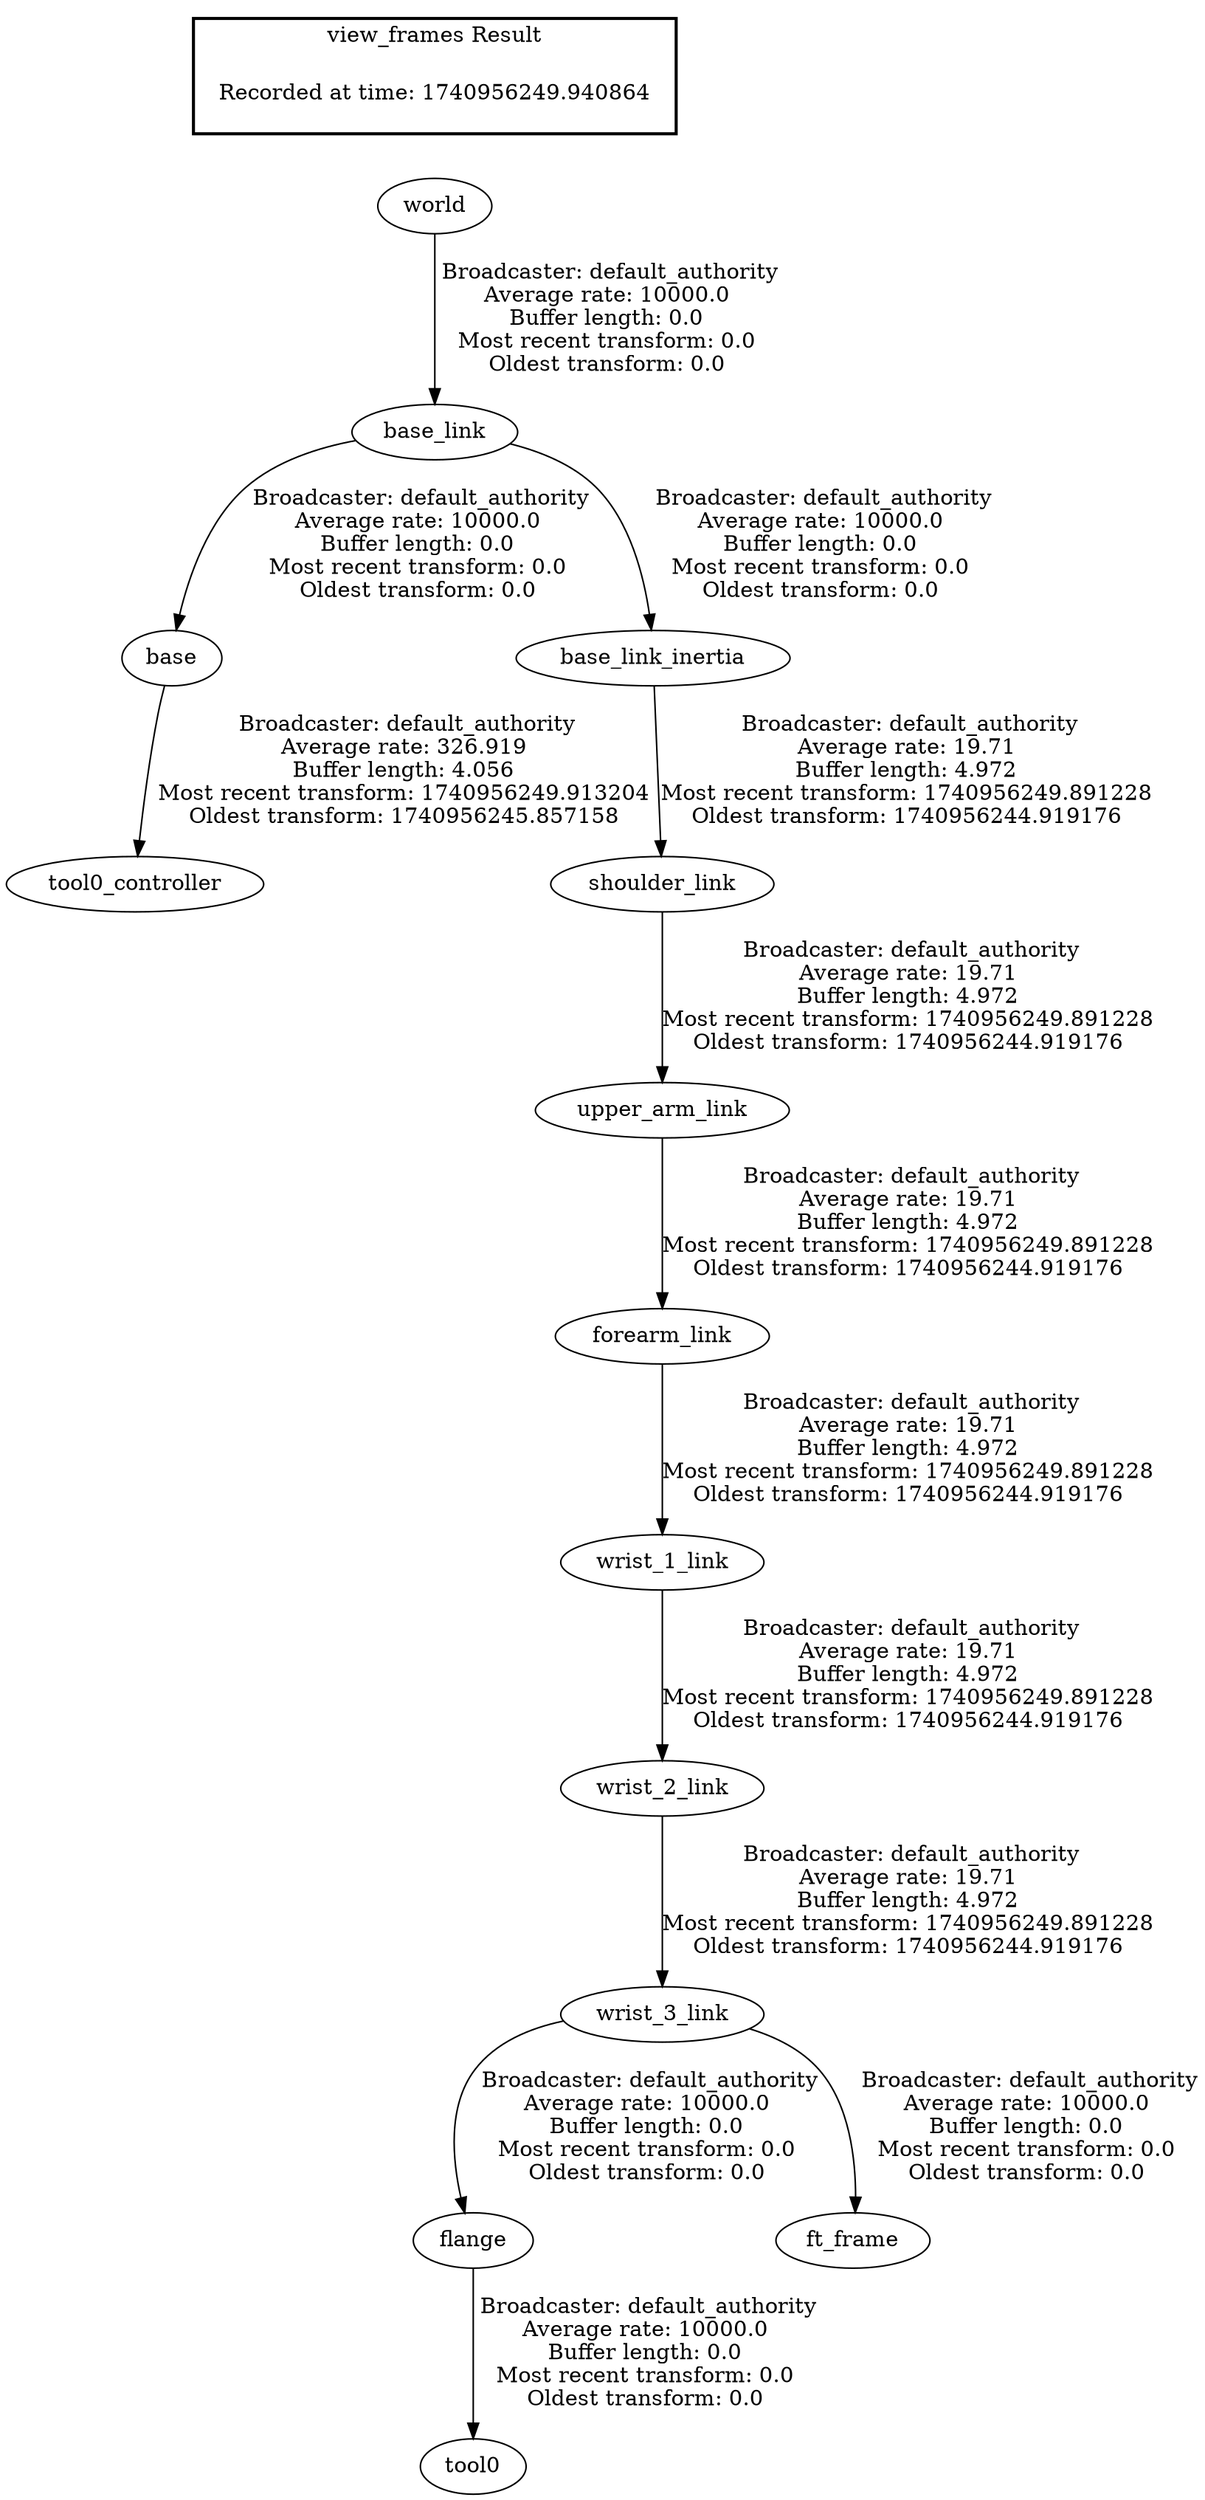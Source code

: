 digraph G {
"world" -> "base_link"[label=" Broadcaster: default_authority\nAverage rate: 10000.0\nBuffer length: 0.0\nMost recent transform: 0.0\nOldest transform: 0.0\n"];
"base_link" -> "base"[label=" Broadcaster: default_authority\nAverage rate: 10000.0\nBuffer length: 0.0\nMost recent transform: 0.0\nOldest transform: 0.0\n"];
"base_link" -> "base_link_inertia"[label=" Broadcaster: default_authority\nAverage rate: 10000.0\nBuffer length: 0.0\nMost recent transform: 0.0\nOldest transform: 0.0\n"];
"flange" -> "tool0"[label=" Broadcaster: default_authority\nAverage rate: 10000.0\nBuffer length: 0.0\nMost recent transform: 0.0\nOldest transform: 0.0\n"];
"wrist_3_link" -> "flange"[label=" Broadcaster: default_authority\nAverage rate: 10000.0\nBuffer length: 0.0\nMost recent transform: 0.0\nOldest transform: 0.0\n"];
"wrist_2_link" -> "wrist_3_link"[label=" Broadcaster: default_authority\nAverage rate: 19.71\nBuffer length: 4.972\nMost recent transform: 1740956249.891228\nOldest transform: 1740956244.919176\n"];
"wrist_3_link" -> "ft_frame"[label=" Broadcaster: default_authority\nAverage rate: 10000.0\nBuffer length: 0.0\nMost recent transform: 0.0\nOldest transform: 0.0\n"];
"upper_arm_link" -> "forearm_link"[label=" Broadcaster: default_authority\nAverage rate: 19.71\nBuffer length: 4.972\nMost recent transform: 1740956249.891228\nOldest transform: 1740956244.919176\n"];
"shoulder_link" -> "upper_arm_link"[label=" Broadcaster: default_authority\nAverage rate: 19.71\nBuffer length: 4.972\nMost recent transform: 1740956249.891228\nOldest transform: 1740956244.919176\n"];
"base_link_inertia" -> "shoulder_link"[label=" Broadcaster: default_authority\nAverage rate: 19.71\nBuffer length: 4.972\nMost recent transform: 1740956249.891228\nOldest transform: 1740956244.919176\n"];
"forearm_link" -> "wrist_1_link"[label=" Broadcaster: default_authority\nAverage rate: 19.71\nBuffer length: 4.972\nMost recent transform: 1740956249.891228\nOldest transform: 1740956244.919176\n"];
"wrist_1_link" -> "wrist_2_link"[label=" Broadcaster: default_authority\nAverage rate: 19.71\nBuffer length: 4.972\nMost recent transform: 1740956249.891228\nOldest transform: 1740956244.919176\n"];
"base" -> "tool0_controller"[label=" Broadcaster: default_authority\nAverage rate: 326.919\nBuffer length: 4.056\nMost recent transform: 1740956249.913204\nOldest transform: 1740956245.857158\n"];
edge [style=invis];
 subgraph cluster_legend { style=bold; color=black; label ="view_frames Result";
"Recorded at time: 1740956249.940864"[ shape=plaintext ] ;
}->"world";
}